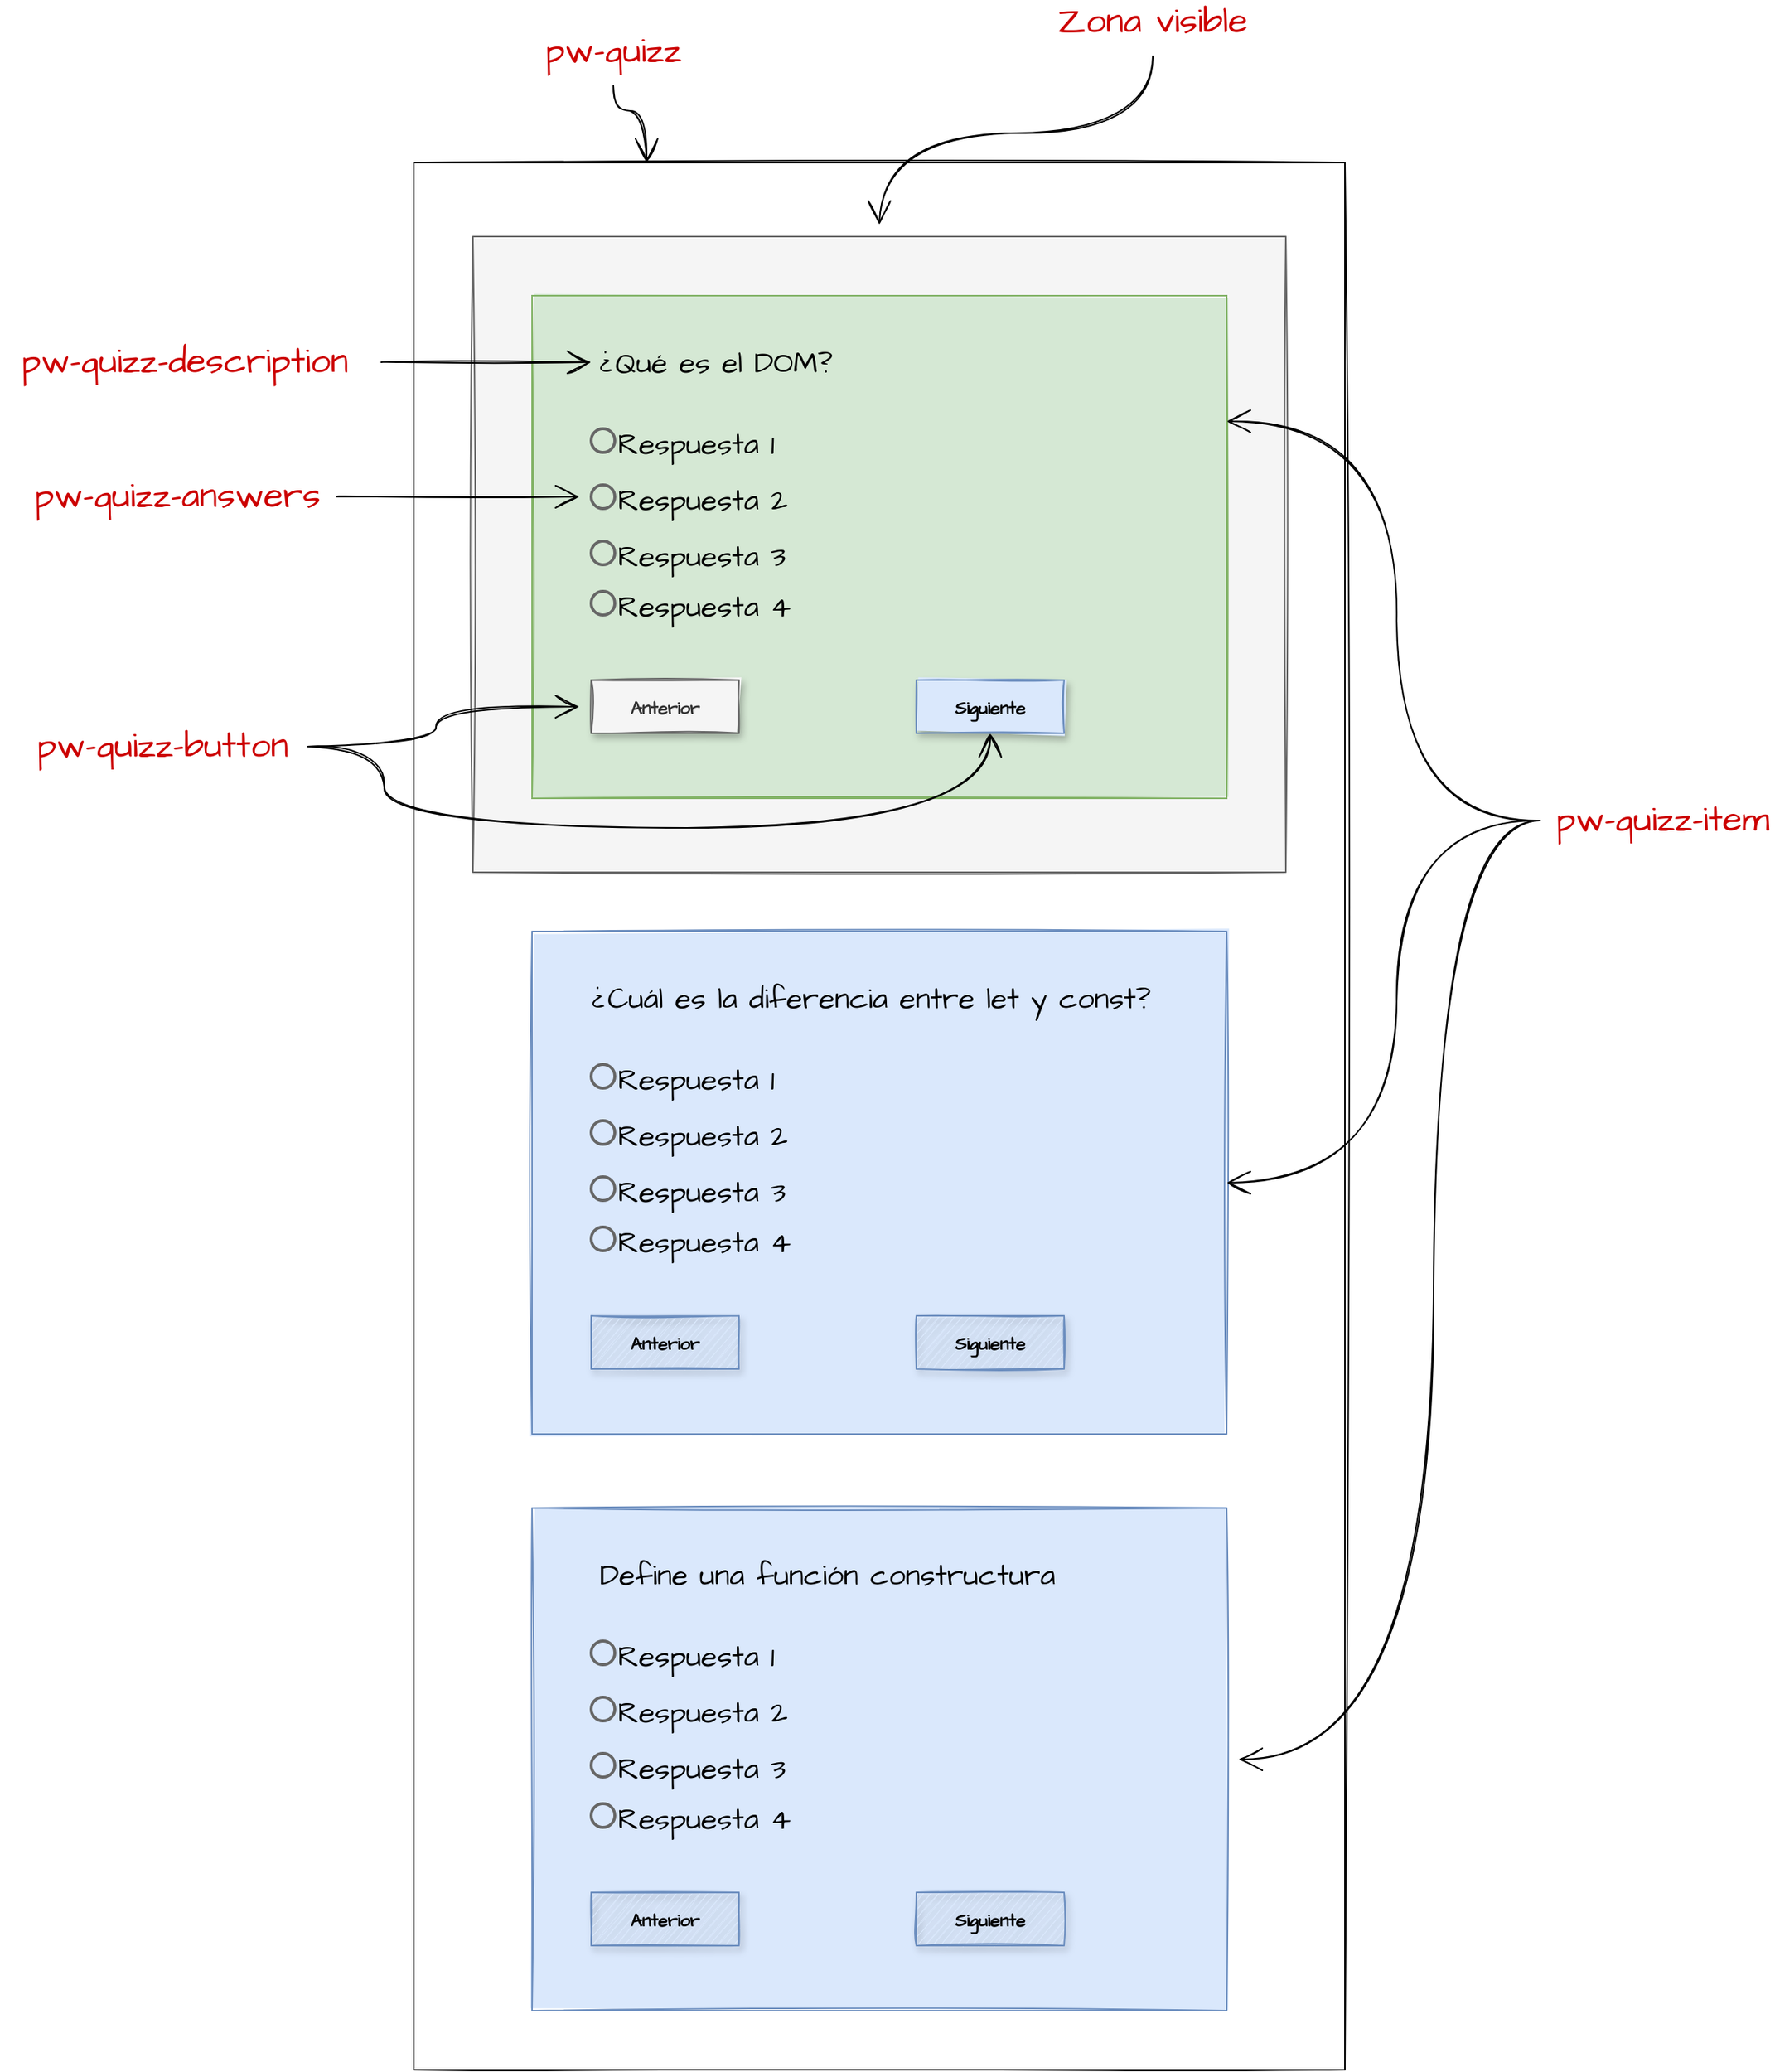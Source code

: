 <mxfile version="20.2.5" type="device"><diagram id="uR-1VQsUwfeCFxa_lP_m" name="Page-1"><mxGraphModel dx="2428" dy="2071" grid="1" gridSize="10" guides="1" tooltips="1" connect="1" arrows="1" fold="1" page="1" pageScale="1" pageWidth="850" pageHeight="1100" math="0" shadow="0"><root><mxCell id="0"/><mxCell id="1" parent="0"/><mxCell id="rBbc1uYMI3rQI1LUdKrj-25" value="" style="rounded=0;whiteSpace=wrap;html=1;sketch=1;hachureGap=4;fillStyle=solid;fontFamily=Architects Daughter;fontSource=https%3A%2F%2Ffonts.googleapis.com%2Fcss%3Ffamily%3DArchitects%2BDaughter;fontSize=20;" vertex="1" parent="1"><mxGeometry x="100" y="-30" width="630" height="1290" as="geometry"/></mxCell><mxCell id="rBbc1uYMI3rQI1LUdKrj-24" value="Visibilidad actual" style="rounded=0;whiteSpace=wrap;html=1;sketch=1;hachureGap=4;fillStyle=solid;fontFamily=Architects Daughter;fontSource=https%3A%2F%2Ffonts.googleapis.com%2Fcss%3Ffamily%3DArchitects%2BDaughter;fontSize=20;fillColor=#f5f5f5;fontColor=#333333;strokeColor=#666666;" vertex="1" parent="1"><mxGeometry x="140" y="20" width="550" height="430" as="geometry"/></mxCell><mxCell id="rBbc1uYMI3rQI1LUdKrj-26" value="" style="group;fillColor=#f5f5f5;strokeColor=#666666;fontColor=#333333;" vertex="1" connectable="0" parent="1"><mxGeometry x="180" y="60" width="470" height="340" as="geometry"/></mxCell><mxCell id="rBbc1uYMI3rQI1LUdKrj-23" value="" style="rounded=0;whiteSpace=wrap;html=1;sketch=1;hachureGap=4;fillStyle=solid;fontFamily=Architects Daughter;fontSource=https%3A%2F%2Ffonts.googleapis.com%2Fcss%3Ffamily%3DArchitects%2BDaughter;fontSize=20;fillColor=#d5e8d4;strokeColor=#82b366;" vertex="1" parent="rBbc1uYMI3rQI1LUdKrj-26"><mxGeometry width="470" height="340" as="geometry"/></mxCell><mxCell id="rBbc1uYMI3rQI1LUdKrj-14" value="Anterior" style="dashed=0;align=center;fontSize=12;shape=rect;fillColor=#f5f5f5;strokeColor=#666666;fontStyle=1;shadow=1;sketch=1;hachureGap=4;fontFamily=Architects Daughter;fontSource=https%3A%2F%2Ffonts.googleapis.com%2Fcss%3Ffamily%3DArchitects%2BDaughter;fillStyle=solid;fontColor=#333333;" vertex="1" parent="rBbc1uYMI3rQI1LUdKrj-26"><mxGeometry x="40" y="260" width="100" height="36" as="geometry"/></mxCell><mxCell id="rBbc1uYMI3rQI1LUdKrj-15" value="Siguiente" style="dashed=0;align=center;fontSize=12;shape=rect;fillColor=#dae8fc;strokeColor=#6c8ebf;fontStyle=1;shadow=1;sketch=1;hachureGap=4;fontFamily=Architects Daughter;fontSource=https%3A%2F%2Ffonts.googleapis.com%2Fcss%3Ffamily%3DArchitects%2BDaughter;fillStyle=solid;" vertex="1" parent="rBbc1uYMI3rQI1LUdKrj-26"><mxGeometry x="260" y="260" width="100" height="36" as="geometry"/></mxCell><mxCell id="rBbc1uYMI3rQI1LUdKrj-16" value="Respuesta 1" style="dashed=0;labelPosition=right;align=left;shape=mxgraph.gmdl.radiobutton;strokeColor=#666666;fillColor=none;strokeWidth=2;aspect=fixed;sketch=0;hachureGap=4;fillStyle=solid;fontFamily=Architects Daughter;fontSource=https%3A%2F%2Ffonts.googleapis.com%2Fcss%3Ffamily%3DArchitects%2BDaughter;fontSize=20;" vertex="1" parent="rBbc1uYMI3rQI1LUdKrj-26"><mxGeometry x="40" y="90" width="16" height="16" as="geometry"/></mxCell><mxCell id="rBbc1uYMI3rQI1LUdKrj-17" value="¿Qué es el DOM?" style="text;html=1;strokeColor=none;fillColor=none;align=center;verticalAlign=middle;whiteSpace=wrap;rounded=0;sketch=1;hachureGap=4;fillStyle=solid;fontFamily=Architects Daughter;fontSource=https%3A%2F%2Ffonts.googleapis.com%2Fcss%3Ffamily%3DArchitects%2BDaughter;fontSize=20;" vertex="1" parent="rBbc1uYMI3rQI1LUdKrj-26"><mxGeometry x="40" y="30" width="170" height="30" as="geometry"/></mxCell><mxCell id="rBbc1uYMI3rQI1LUdKrj-18" value="Respuesta 2" style="dashed=0;labelPosition=right;align=left;shape=mxgraph.gmdl.radiobutton;strokeColor=#666666;fillColor=none;strokeWidth=2;aspect=fixed;sketch=0;hachureGap=4;fillStyle=solid;fontFamily=Architects Daughter;fontSource=https%3A%2F%2Ffonts.googleapis.com%2Fcss%3Ffamily%3DArchitects%2BDaughter;fontSize=20;" vertex="1" parent="rBbc1uYMI3rQI1LUdKrj-26"><mxGeometry x="40" y="128" width="16" height="16" as="geometry"/></mxCell><mxCell id="rBbc1uYMI3rQI1LUdKrj-19" value="Respuesta 3" style="dashed=0;labelPosition=right;align=left;shape=mxgraph.gmdl.radiobutton;strokeColor=#666666;fillColor=none;strokeWidth=2;aspect=fixed;sketch=0;hachureGap=4;fillStyle=solid;fontFamily=Architects Daughter;fontSource=https%3A%2F%2Ffonts.googleapis.com%2Fcss%3Ffamily%3DArchitects%2BDaughter;fontSize=20;" vertex="1" parent="rBbc1uYMI3rQI1LUdKrj-26"><mxGeometry x="40" y="166" width="16" height="16" as="geometry"/></mxCell><mxCell id="rBbc1uYMI3rQI1LUdKrj-22" value="Respuesta 4" style="dashed=0;labelPosition=right;align=left;shape=mxgraph.gmdl.radiobutton;strokeColor=#666666;fillColor=none;strokeWidth=2;aspect=fixed;sketch=0;hachureGap=4;fillStyle=solid;fontFamily=Architects Daughter;fontSource=https%3A%2F%2Ffonts.googleapis.com%2Fcss%3Ffamily%3DArchitects%2BDaughter;fontSize=20;" vertex="1" parent="rBbc1uYMI3rQI1LUdKrj-26"><mxGeometry x="40" y="200" width="16" height="16" as="geometry"/></mxCell><mxCell id="rBbc1uYMI3rQI1LUdKrj-27" value="" style="group;fontColor=#CC0000;" vertex="1" connectable="0" parent="1"><mxGeometry x="180" y="490" width="480" height="340" as="geometry"/></mxCell><mxCell id="rBbc1uYMI3rQI1LUdKrj-28" value="" style="rounded=0;whiteSpace=wrap;html=1;sketch=1;hachureGap=4;fillStyle=solid;fontFamily=Architects Daughter;fontSource=https%3A%2F%2Ffonts.googleapis.com%2Fcss%3Ffamily%3DArchitects%2BDaughter;fontSize=20;fillColor=#dae8fc;strokeColor=#6c8ebf;" vertex="1" parent="rBbc1uYMI3rQI1LUdKrj-27"><mxGeometry width="470" height="340" as="geometry"/></mxCell><mxCell id="rBbc1uYMI3rQI1LUdKrj-29" value="Anterior" style="dashed=0;align=center;fontSize=12;shape=rect;fillColor=#dae8fc;strokeColor=#6c8ebf;fontStyle=1;shadow=1;sketch=1;hachureGap=4;fontFamily=Architects Daughter;fontSource=https%3A%2F%2Ffonts.googleapis.com%2Fcss%3Ffamily%3DArchitects%2BDaughter;fillStyle=auto;" vertex="1" parent="rBbc1uYMI3rQI1LUdKrj-27"><mxGeometry x="40" y="260" width="100" height="36" as="geometry"/></mxCell><mxCell id="rBbc1uYMI3rQI1LUdKrj-30" value="Siguiente" style="dashed=0;align=center;fontSize=12;shape=rect;fillColor=#dae8fc;strokeColor=#6c8ebf;fontStyle=1;shadow=1;sketch=1;hachureGap=4;fontFamily=Architects Daughter;fontSource=https%3A%2F%2Ffonts.googleapis.com%2Fcss%3Ffamily%3DArchitects%2BDaughter;fillStyle=auto;" vertex="1" parent="rBbc1uYMI3rQI1LUdKrj-27"><mxGeometry x="260" y="260" width="100" height="36" as="geometry"/></mxCell><mxCell id="rBbc1uYMI3rQI1LUdKrj-31" value="Respuesta 1" style="dashed=0;labelPosition=right;align=left;shape=mxgraph.gmdl.radiobutton;strokeColor=#666666;fillColor=none;strokeWidth=2;aspect=fixed;sketch=0;hachureGap=4;fillStyle=solid;fontFamily=Architects Daughter;fontSource=https%3A%2F%2Ffonts.googleapis.com%2Fcss%3Ffamily%3DArchitects%2BDaughter;fontSize=20;" vertex="1" parent="rBbc1uYMI3rQI1LUdKrj-27"><mxGeometry x="40" y="90" width="16" height="16" as="geometry"/></mxCell><mxCell id="rBbc1uYMI3rQI1LUdKrj-32" value="¿Cuál es la diferencia entre let y const?" style="text;html=1;strokeColor=none;fillColor=none;align=center;verticalAlign=middle;whiteSpace=wrap;rounded=0;sketch=1;hachureGap=4;fillStyle=solid;fontFamily=Architects Daughter;fontSource=https%3A%2F%2Ffonts.googleapis.com%2Fcss%3Ffamily%3DArchitects%2BDaughter;fontSize=20;" vertex="1" parent="rBbc1uYMI3rQI1LUdKrj-27"><mxGeometry x="40" y="30" width="380" height="30" as="geometry"/></mxCell><mxCell id="rBbc1uYMI3rQI1LUdKrj-33" value="Respuesta 2" style="dashed=0;labelPosition=right;align=left;shape=mxgraph.gmdl.radiobutton;strokeColor=#666666;fillColor=none;strokeWidth=2;aspect=fixed;sketch=0;hachureGap=4;fillStyle=solid;fontFamily=Architects Daughter;fontSource=https%3A%2F%2Ffonts.googleapis.com%2Fcss%3Ffamily%3DArchitects%2BDaughter;fontSize=20;" vertex="1" parent="rBbc1uYMI3rQI1LUdKrj-27"><mxGeometry x="40" y="128" width="16" height="16" as="geometry"/></mxCell><mxCell id="rBbc1uYMI3rQI1LUdKrj-34" value="Respuesta 3" style="dashed=0;labelPosition=right;align=left;shape=mxgraph.gmdl.radiobutton;strokeColor=#666666;fillColor=none;strokeWidth=2;aspect=fixed;sketch=0;hachureGap=4;fillStyle=solid;fontFamily=Architects Daughter;fontSource=https%3A%2F%2Ffonts.googleapis.com%2Fcss%3Ffamily%3DArchitects%2BDaughter;fontSize=20;" vertex="1" parent="rBbc1uYMI3rQI1LUdKrj-27"><mxGeometry x="40" y="166" width="16" height="16" as="geometry"/></mxCell><mxCell id="rBbc1uYMI3rQI1LUdKrj-35" value="Respuesta 4" style="dashed=0;labelPosition=right;align=left;shape=mxgraph.gmdl.radiobutton;strokeColor=#666666;fillColor=none;strokeWidth=2;aspect=fixed;sketch=0;hachureGap=4;fillStyle=solid;fontFamily=Architects Daughter;fontSource=https%3A%2F%2Ffonts.googleapis.com%2Fcss%3Ffamily%3DArchitects%2BDaughter;fontSize=20;" vertex="1" parent="rBbc1uYMI3rQI1LUdKrj-27"><mxGeometry x="40" y="200" width="16" height="16" as="geometry"/></mxCell><mxCell id="rBbc1uYMI3rQI1LUdKrj-51" value="" style="group;fontColor=#CC0000;" vertex="1" connectable="0" parent="1"><mxGeometry x="180" y="880" width="480" height="340" as="geometry"/></mxCell><mxCell id="rBbc1uYMI3rQI1LUdKrj-52" value="" style="rounded=0;whiteSpace=wrap;html=1;sketch=1;hachureGap=4;fillStyle=solid;fontFamily=Architects Daughter;fontSource=https%3A%2F%2Ffonts.googleapis.com%2Fcss%3Ffamily%3DArchitects%2BDaughter;fontSize=20;fillColor=#dae8fc;strokeColor=#6c8ebf;" vertex="1" parent="rBbc1uYMI3rQI1LUdKrj-51"><mxGeometry width="470" height="340" as="geometry"/></mxCell><mxCell id="rBbc1uYMI3rQI1LUdKrj-53" value="Anterior" style="dashed=0;align=center;fontSize=12;shape=rect;fillColor=#dae8fc;strokeColor=#6c8ebf;fontStyle=1;shadow=1;sketch=1;hachureGap=4;fontFamily=Architects Daughter;fontSource=https%3A%2F%2Ffonts.googleapis.com%2Fcss%3Ffamily%3DArchitects%2BDaughter;fillStyle=auto;" vertex="1" parent="rBbc1uYMI3rQI1LUdKrj-51"><mxGeometry x="40" y="260" width="100" height="36" as="geometry"/></mxCell><mxCell id="rBbc1uYMI3rQI1LUdKrj-54" value="Siguiente" style="dashed=0;align=center;fontSize=12;shape=rect;fillColor=#dae8fc;strokeColor=#6c8ebf;fontStyle=1;shadow=1;sketch=1;hachureGap=4;fontFamily=Architects Daughter;fontSource=https%3A%2F%2Ffonts.googleapis.com%2Fcss%3Ffamily%3DArchitects%2BDaughter;fillStyle=auto;" vertex="1" parent="rBbc1uYMI3rQI1LUdKrj-51"><mxGeometry x="260" y="260" width="100" height="36" as="geometry"/></mxCell><mxCell id="rBbc1uYMI3rQI1LUdKrj-55" value="Respuesta 1" style="dashed=0;labelPosition=right;align=left;shape=mxgraph.gmdl.radiobutton;strokeColor=#666666;fillColor=none;strokeWidth=2;aspect=fixed;sketch=0;hachureGap=4;fillStyle=solid;fontFamily=Architects Daughter;fontSource=https%3A%2F%2Ffonts.googleapis.com%2Fcss%3Ffamily%3DArchitects%2BDaughter;fontSize=20;" vertex="1" parent="rBbc1uYMI3rQI1LUdKrj-51"><mxGeometry x="40" y="90" width="16" height="16" as="geometry"/></mxCell><mxCell id="rBbc1uYMI3rQI1LUdKrj-56" value="Define una función constructura" style="text;html=1;strokeColor=none;fillColor=none;align=center;verticalAlign=middle;whiteSpace=wrap;rounded=0;sketch=1;hachureGap=4;fillStyle=solid;fontFamily=Architects Daughter;fontSource=https%3A%2F%2Ffonts.googleapis.com%2Fcss%3Ffamily%3DArchitects%2BDaughter;fontSize=20;" vertex="1" parent="rBbc1uYMI3rQI1LUdKrj-51"><mxGeometry x="40" y="30" width="320" height="30" as="geometry"/></mxCell><mxCell id="rBbc1uYMI3rQI1LUdKrj-57" value="Respuesta 2" style="dashed=0;labelPosition=right;align=left;shape=mxgraph.gmdl.radiobutton;strokeColor=#666666;fillColor=none;strokeWidth=2;aspect=fixed;sketch=0;hachureGap=4;fillStyle=solid;fontFamily=Architects Daughter;fontSource=https%3A%2F%2Ffonts.googleapis.com%2Fcss%3Ffamily%3DArchitects%2BDaughter;fontSize=20;" vertex="1" parent="rBbc1uYMI3rQI1LUdKrj-51"><mxGeometry x="40" y="128" width="16" height="16" as="geometry"/></mxCell><mxCell id="rBbc1uYMI3rQI1LUdKrj-58" value="Respuesta 3" style="dashed=0;labelPosition=right;align=left;shape=mxgraph.gmdl.radiobutton;strokeColor=#666666;fillColor=none;strokeWidth=2;aspect=fixed;sketch=0;hachureGap=4;fillStyle=solid;fontFamily=Architects Daughter;fontSource=https%3A%2F%2Ffonts.googleapis.com%2Fcss%3Ffamily%3DArchitects%2BDaughter;fontSize=20;" vertex="1" parent="rBbc1uYMI3rQI1LUdKrj-51"><mxGeometry x="40" y="166" width="16" height="16" as="geometry"/></mxCell><mxCell id="rBbc1uYMI3rQI1LUdKrj-59" value="Respuesta 4" style="dashed=0;labelPosition=right;align=left;shape=mxgraph.gmdl.radiobutton;strokeColor=#666666;fillColor=none;strokeWidth=2;aspect=fixed;sketch=0;hachureGap=4;fillStyle=solid;fontFamily=Architects Daughter;fontSource=https%3A%2F%2Ffonts.googleapis.com%2Fcss%3Ffamily%3DArchitects%2BDaughter;fontSize=20;" vertex="1" parent="rBbc1uYMI3rQI1LUdKrj-51"><mxGeometry x="40" y="200" width="16" height="16" as="geometry"/></mxCell><mxCell id="rBbc1uYMI3rQI1LUdKrj-62" style="edgeStyle=orthogonalEdgeStyle;curved=1;rounded=0;sketch=1;hachureGap=4;orthogonalLoop=1;jettySize=auto;html=1;entryX=0.25;entryY=0;entryDx=0;entryDy=0;fontFamily=Architects Daughter;fontSource=https%3A%2F%2Ffonts.googleapis.com%2Fcss%3Ffamily%3DArchitects%2BDaughter;fontSize=16;fontColor=#CC0000;endArrow=open;startSize=14;endSize=14;sourcePerimeterSpacing=8;targetPerimeterSpacing=8;" edge="1" parent="1" source="rBbc1uYMI3rQI1LUdKrj-61" target="rBbc1uYMI3rQI1LUdKrj-25"><mxGeometry relative="1" as="geometry"/></mxCell><mxCell id="rBbc1uYMI3rQI1LUdKrj-61" value="pw-quizz" style="text;html=1;strokeColor=none;fillColor=none;align=center;verticalAlign=middle;whiteSpace=wrap;rounded=0;sketch=1;hachureGap=4;fillStyle=solid;fontFamily=Architects Daughter;fontSource=https%3A%2F%2Ffonts.googleapis.com%2Fcss%3Ffamily%3DArchitects%2BDaughter;fontSize=24;fontColor=#CC0000;" vertex="1" parent="1"><mxGeometry x="170" y="-120" width="130" height="30" as="geometry"/></mxCell><mxCell id="rBbc1uYMI3rQI1LUdKrj-64" style="edgeStyle=orthogonalEdgeStyle;curved=1;rounded=0;sketch=1;hachureGap=4;orthogonalLoop=1;jettySize=auto;html=1;entryX=1;entryY=0.25;entryDx=0;entryDy=0;fontFamily=Architects Daughter;fontSource=https%3A%2F%2Ffonts.googleapis.com%2Fcss%3Ffamily%3DArchitects%2BDaughter;fontSize=16;fontColor=#CC0000;endArrow=open;startSize=14;endSize=14;sourcePerimeterSpacing=8;targetPerimeterSpacing=8;" edge="1" parent="1" source="rBbc1uYMI3rQI1LUdKrj-63" target="rBbc1uYMI3rQI1LUdKrj-23"><mxGeometry relative="1" as="geometry"/></mxCell><mxCell id="rBbc1uYMI3rQI1LUdKrj-68" style="edgeStyle=orthogonalEdgeStyle;curved=1;rounded=0;sketch=1;hachureGap=4;orthogonalLoop=1;jettySize=auto;html=1;entryX=1;entryY=0.5;entryDx=0;entryDy=0;fontFamily=Architects Daughter;fontSource=https%3A%2F%2Ffonts.googleapis.com%2Fcss%3Ffamily%3DArchitects%2BDaughter;fontSize=16;fontColor=#CC0000;endArrow=open;startSize=14;endSize=14;sourcePerimeterSpacing=8;targetPerimeterSpacing=8;" edge="1" parent="1" source="rBbc1uYMI3rQI1LUdKrj-63" target="rBbc1uYMI3rQI1LUdKrj-28"><mxGeometry relative="1" as="geometry"/></mxCell><mxCell id="rBbc1uYMI3rQI1LUdKrj-69" style="edgeStyle=orthogonalEdgeStyle;curved=1;rounded=0;sketch=1;hachureGap=4;orthogonalLoop=1;jettySize=auto;html=1;fontFamily=Architects Daughter;fontSource=https%3A%2F%2Ffonts.googleapis.com%2Fcss%3Ffamily%3DArchitects%2BDaughter;fontSize=16;fontColor=#CC0000;endArrow=open;startSize=14;endSize=14;sourcePerimeterSpacing=8;targetPerimeterSpacing=8;" edge="1" parent="1" source="rBbc1uYMI3rQI1LUdKrj-63" target="rBbc1uYMI3rQI1LUdKrj-52"><mxGeometry relative="1" as="geometry"><Array as="points"><mxPoint x="790" y="415"/><mxPoint x="790" y="1050"/></Array></mxGeometry></mxCell><mxCell id="rBbc1uYMI3rQI1LUdKrj-63" value="pw-quizz-item" style="text;html=1;strokeColor=none;fillColor=none;align=center;verticalAlign=middle;whiteSpace=wrap;rounded=0;sketch=1;hachureGap=4;fillStyle=solid;fontFamily=Architects Daughter;fontSource=https%3A%2F%2Ffonts.googleapis.com%2Fcss%3Ffamily%3DArchitects%2BDaughter;fontSize=24;fontColor=#CC0000;" vertex="1" parent="1"><mxGeometry x="870" y="400" width="150" height="30" as="geometry"/></mxCell><mxCell id="rBbc1uYMI3rQI1LUdKrj-66" style="edgeStyle=orthogonalEdgeStyle;curved=1;rounded=0;sketch=1;hachureGap=4;orthogonalLoop=1;jettySize=auto;html=1;fontFamily=Architects Daughter;fontSource=https%3A%2F%2Ffonts.googleapis.com%2Fcss%3Ffamily%3DArchitects%2BDaughter;fontSize=16;fontColor=#CC0000;endArrow=open;startSize=14;endSize=14;sourcePerimeterSpacing=8;targetPerimeterSpacing=8;" edge="1" parent="1" source="rBbc1uYMI3rQI1LUdKrj-65" target="rBbc1uYMI3rQI1LUdKrj-24"><mxGeometry relative="1" as="geometry"/></mxCell><mxCell id="rBbc1uYMI3rQI1LUdKrj-65" value="Zona visible" style="text;html=1;strokeColor=none;fillColor=none;align=center;verticalAlign=middle;whiteSpace=wrap;rounded=0;sketch=1;hachureGap=4;fillStyle=solid;fontFamily=Architects Daughter;fontSource=https%3A%2F%2Ffonts.googleapis.com%2Fcss%3Ffamily%3DArchitects%2BDaughter;fontSize=24;fontColor=#CC0000;" vertex="1" parent="1"><mxGeometry x="520" y="-140" width="160" height="30" as="geometry"/></mxCell><mxCell id="rBbc1uYMI3rQI1LUdKrj-71" style="edgeStyle=orthogonalEdgeStyle;curved=1;rounded=0;sketch=1;hachureGap=4;orthogonalLoop=1;jettySize=auto;html=1;entryX=0;entryY=0.5;entryDx=0;entryDy=0;fontFamily=Architects Daughter;fontSource=https%3A%2F%2Ffonts.googleapis.com%2Fcss%3Ffamily%3DArchitects%2BDaughter;fontSize=16;fontColor=#CC0000;endArrow=open;startSize=14;endSize=14;sourcePerimeterSpacing=8;targetPerimeterSpacing=8;" edge="1" parent="1" source="rBbc1uYMI3rQI1LUdKrj-70" target="rBbc1uYMI3rQI1LUdKrj-17"><mxGeometry relative="1" as="geometry"/></mxCell><mxCell id="rBbc1uYMI3rQI1LUdKrj-70" value="pw-quizz-description" style="text;html=1;strokeColor=none;fillColor=none;align=center;verticalAlign=middle;whiteSpace=wrap;rounded=0;sketch=1;hachureGap=4;fillStyle=solid;fontFamily=Architects Daughter;fontSource=https%3A%2F%2Ffonts.googleapis.com%2Fcss%3Ffamily%3DArchitects%2BDaughter;fontSize=24;fontColor=#CC0000;" vertex="1" parent="1"><mxGeometry x="-180" y="90" width="250" height="30" as="geometry"/></mxCell><mxCell id="rBbc1uYMI3rQI1LUdKrj-73" style="edgeStyle=orthogonalEdgeStyle;curved=1;rounded=0;sketch=1;hachureGap=4;orthogonalLoop=1;jettySize=auto;html=1;fontFamily=Architects Daughter;fontSource=https%3A%2F%2Ffonts.googleapis.com%2Fcss%3Ffamily%3DArchitects%2BDaughter;fontSize=16;fontColor=#CC0000;endArrow=open;startSize=14;endSize=14;sourcePerimeterSpacing=8;targetPerimeterSpacing=8;" edge="1" parent="1" source="rBbc1uYMI3rQI1LUdKrj-72" target="rBbc1uYMI3rQI1LUdKrj-18"><mxGeometry relative="1" as="geometry"/></mxCell><mxCell id="rBbc1uYMI3rQI1LUdKrj-72" value="pw-quizz-answers" style="text;html=1;strokeColor=none;fillColor=none;align=center;verticalAlign=middle;whiteSpace=wrap;rounded=0;sketch=1;hachureGap=4;fillStyle=solid;fontFamily=Architects Daughter;fontSource=https%3A%2F%2Ffonts.googleapis.com%2Fcss%3Ffamily%3DArchitects%2BDaughter;fontSize=24;fontColor=#CC0000;" vertex="1" parent="1"><mxGeometry x="-160" y="181" width="200" height="30" as="geometry"/></mxCell><mxCell id="rBbc1uYMI3rQI1LUdKrj-82" style="edgeStyle=orthogonalEdgeStyle;curved=1;rounded=0;sketch=1;hachureGap=4;orthogonalLoop=1;jettySize=auto;html=1;entryX=0.5;entryY=1;entryDx=0;entryDy=0;fontFamily=Architects Daughter;fontSource=https%3A%2F%2Ffonts.googleapis.com%2Fcss%3Ffamily%3DArchitects%2BDaughter;fontSize=24;fontColor=#CC0000;endArrow=open;startSize=14;endSize=14;sourcePerimeterSpacing=8;targetPerimeterSpacing=8;" edge="1" parent="1" source="rBbc1uYMI3rQI1LUdKrj-80" target="rBbc1uYMI3rQI1LUdKrj-15"><mxGeometry relative="1" as="geometry"><Array as="points"><mxPoint x="80" y="365"/><mxPoint x="80" y="420"/><mxPoint x="490" y="420"/></Array></mxGeometry></mxCell><mxCell id="rBbc1uYMI3rQI1LUdKrj-83" style="edgeStyle=orthogonalEdgeStyle;curved=1;rounded=0;sketch=1;hachureGap=4;orthogonalLoop=1;jettySize=auto;html=1;fontFamily=Architects Daughter;fontSource=https%3A%2F%2Ffonts.googleapis.com%2Fcss%3Ffamily%3DArchitects%2BDaughter;fontSize=24;fontColor=#CC0000;endArrow=open;startSize=14;endSize=14;sourcePerimeterSpacing=8;targetPerimeterSpacing=8;" edge="1" parent="1" source="rBbc1uYMI3rQI1LUdKrj-80" target="rBbc1uYMI3rQI1LUdKrj-14"><mxGeometry relative="1" as="geometry"/></mxCell><mxCell id="rBbc1uYMI3rQI1LUdKrj-80" value="pw-quizz-button" style="text;html=1;strokeColor=none;fillColor=none;align=center;verticalAlign=middle;whiteSpace=wrap;rounded=0;sketch=1;hachureGap=4;fillStyle=solid;fontFamily=Architects Daughter;fontSource=https%3A%2F%2Ffonts.googleapis.com%2Fcss%3Ffamily%3DArchitects%2BDaughter;fontSize=24;fontColor=#CC0000;" vertex="1" parent="1"><mxGeometry x="-160" y="350" width="180" height="30" as="geometry"/></mxCell></root></mxGraphModel></diagram></mxfile>